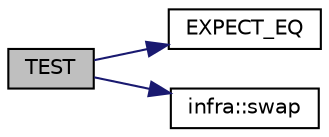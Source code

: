 digraph "TEST"
{
 // INTERACTIVE_SVG=YES
  edge [fontname="Helvetica",fontsize="10",labelfontname="Helvetica",labelfontsize="10"];
  node [fontname="Helvetica",fontsize="10",shape=record];
  rankdir="LR";
  Node146 [label="TEST",height=0.2,width=0.4,color="black", fillcolor="grey75", style="filled", fontcolor="black"];
  Node146 -> Node147 [color="midnightblue",fontsize="10",style="solid",fontname="Helvetica"];
  Node147 [label="EXPECT_EQ",height=0.2,width=0.4,color="black", fillcolor="white", style="filled",URL="$d6/def/_test_json_8cpp.html#a82745227e2f0a8edbb4ae630d88a8e86"];
  Node146 -> Node148 [color="midnightblue",fontsize="10",style="solid",fontname="Helvetica"];
  Node148 [label="infra::swap",height=0.2,width=0.4,color="black", fillcolor="white", style="filled",URL="$d0/de3/namespaceinfra.html#a032811931ada58a358282ecfcfd58de5"];
}
